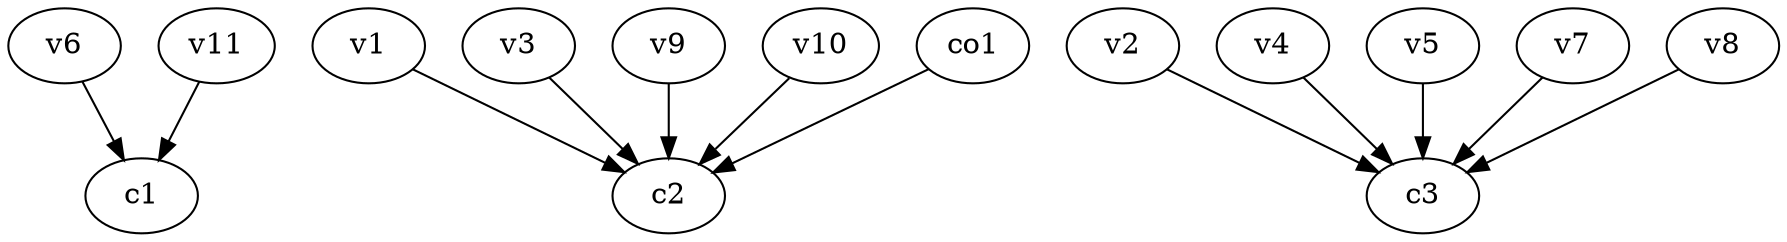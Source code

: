 strict digraph  {
c1;
c2;
c3;
v1;
v2;
v3;
v4;
v5;
v6;
v7;
v8;
v9;
v10;
v11;
co1;
v1 -> c2  [weight=1];
v2 -> c3  [weight=1];
v3 -> c2  [weight=1];
v4 -> c3  [weight=1];
v5 -> c3  [weight=1];
v6 -> c1  [weight=1];
v7 -> c3  [weight=1];
v8 -> c3  [weight=1];
v9 -> c2  [weight=1];
v10 -> c2  [weight=1];
v11 -> c1  [weight=1];
co1 -> c2  [weight=1];
}
